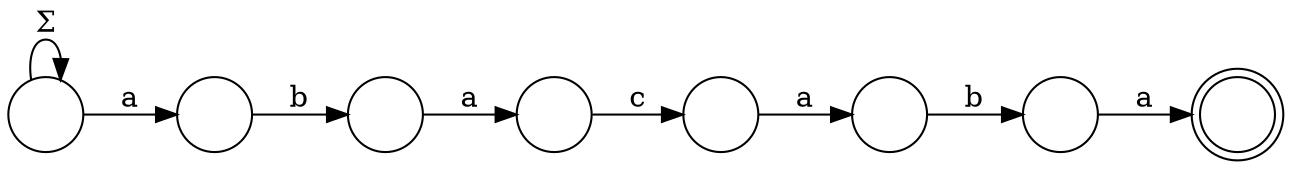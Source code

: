 digraph NFA {
	rankdir = "LR";

	node [
		shape = "circle";
		label = " ";
	]

	0 -> 0 [ label = "Σ" ];
	0 -> 1 [ label = "a" ];
	1 -> 2 [ label = "b" ];
	2 -> 3 [ label = "a" ];
	3 -> 4 [ label = "c" ];
	4 -> 5 [ label = "a" ];
	5 -> 6 [ label = "b" ];
	6 -> 7 [ label = "a" ];

	7 [
		shape = "doublecircle";
	];

}
